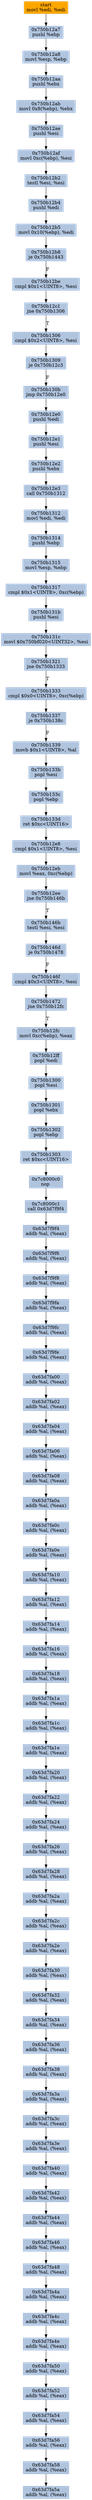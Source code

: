 digraph G {
node[shape=rectangle,style=filled,fillcolor=lightsteelblue,color=lightsteelblue]
bgcolor="transparent"
a0x750b12a5movl_edi_edi[label="start\nmovl %edi, %edi",color="lightgrey",fillcolor="orange"];
a0x750b12a7pushl_ebp[label="0x750b12a7\npushl %ebp"];
a0x750b12a8movl_esp_ebp[label="0x750b12a8\nmovl %esp, %ebp"];
a0x750b12aapushl_ebx[label="0x750b12aa\npushl %ebx"];
a0x750b12abmovl_0x8ebp__ebx[label="0x750b12ab\nmovl 0x8(%ebp), %ebx"];
a0x750b12aepushl_esi[label="0x750b12ae\npushl %esi"];
a0x750b12afmovl_0xcebp__esi[label="0x750b12af\nmovl 0xc(%ebp), %esi"];
a0x750b12b2testl_esi_esi[label="0x750b12b2\ntestl %esi, %esi"];
a0x750b12b4pushl_edi[label="0x750b12b4\npushl %edi"];
a0x750b12b5movl_0x10ebp__edi[label="0x750b12b5\nmovl 0x10(%ebp), %edi"];
a0x750b12b8je_0x750b1443[label="0x750b12b8\nje 0x750b1443"];
a0x750b12becmpl_0x1UINT8_esi[label="0x750b12be\ncmpl $0x1<UINT8>, %esi"];
a0x750b12c1jne_0x750b1306[label="0x750b12c1\njne 0x750b1306"];
a0x750b1306cmpl_0x2UINT8_esi[label="0x750b1306\ncmpl $0x2<UINT8>, %esi"];
a0x750b1309je_0x750b12c3[label="0x750b1309\nje 0x750b12c3"];
a0x750b130bjmp_0x750b12e0[label="0x750b130b\njmp 0x750b12e0"];
a0x750b12e0pushl_edi[label="0x750b12e0\npushl %edi"];
a0x750b12e1pushl_esi[label="0x750b12e1\npushl %esi"];
a0x750b12e2pushl_ebx[label="0x750b12e2\npushl %ebx"];
a0x750b12e3call_0x750b1312[label="0x750b12e3\ncall 0x750b1312"];
a0x750b1312movl_edi_edi[label="0x750b1312\nmovl %edi, %edi"];
a0x750b1314pushl_ebp[label="0x750b1314\npushl %ebp"];
a0x750b1315movl_esp_ebp[label="0x750b1315\nmovl %esp, %ebp"];
a0x750b1317cmpl_0x1UINT8_0xcebp_[label="0x750b1317\ncmpl $0x1<UINT8>, 0xc(%ebp)"];
a0x750b131bpushl_esi[label="0x750b131b\npushl %esi"];
a0x750b131cmovl_0x750bf020UINT32_esi[label="0x750b131c\nmovl $0x750bf020<UINT32>, %esi"];
a0x750b1321jne_0x750b1333[label="0x750b1321\njne 0x750b1333"];
a0x750b1333cmpl_0x0UINT8_0xcebp_[label="0x750b1333\ncmpl $0x0<UINT8>, 0xc(%ebp)"];
a0x750b1337je_0x750b138c[label="0x750b1337\nje 0x750b138c"];
a0x750b1339movb_0x1UINT8_al[label="0x750b1339\nmovb $0x1<UINT8>, %al"];
a0x750b133bpopl_esi[label="0x750b133b\npopl %esi"];
a0x750b133cpopl_ebp[label="0x750b133c\npopl %ebp"];
a0x750b133dret_0xcUINT16[label="0x750b133d\nret $0xc<UINT16>"];
a0x750b12e8cmpl_0x1UINT8_esi[label="0x750b12e8\ncmpl $0x1<UINT8>, %esi"];
a0x750b12ebmovl_eax_0xcebp_[label="0x750b12eb\nmovl %eax, 0xc(%ebp)"];
a0x750b12eejne_0x750b146b[label="0x750b12ee\njne 0x750b146b"];
a0x750b146btestl_esi_esi[label="0x750b146b\ntestl %esi, %esi"];
a0x750b146dje_0x750b1478[label="0x750b146d\nje 0x750b1478"];
a0x750b146fcmpl_0x3UINT8_esi[label="0x750b146f\ncmpl $0x3<UINT8>, %esi"];
a0x750b1472jne_0x750b12fc[label="0x750b1472\njne 0x750b12fc"];
a0x750b12fcmovl_0xcebp__eax[label="0x750b12fc\nmovl 0xc(%ebp), %eax"];
a0x750b12ffpopl_edi[label="0x750b12ff\npopl %edi"];
a0x750b1300popl_esi[label="0x750b1300\npopl %esi"];
a0x750b1301popl_ebx[label="0x750b1301\npopl %ebx"];
a0x750b1302popl_ebp[label="0x750b1302\npopl %ebp"];
a0x750b1303ret_0xcUINT16[label="0x750b1303\nret $0xc<UINT16>"];
a0x7c8000c0nop_[label="0x7c8000c0\nnop "];
a0x7c8000c1call_0x63d7f9f4[label="0x7c8000c1\ncall 0x63d7f9f4"];
a0x63d7f9f4addb_al_eax_[label="0x63d7f9f4\naddb %al, (%eax)"];
a0x63d7f9f6addb_al_eax_[label="0x63d7f9f6\naddb %al, (%eax)"];
a0x63d7f9f8addb_al_eax_[label="0x63d7f9f8\naddb %al, (%eax)"];
a0x63d7f9faaddb_al_eax_[label="0x63d7f9fa\naddb %al, (%eax)"];
a0x63d7f9fcaddb_al_eax_[label="0x63d7f9fc\naddb %al, (%eax)"];
a0x63d7f9feaddb_al_eax_[label="0x63d7f9fe\naddb %al, (%eax)"];
a0x63d7fa00addb_al_eax_[label="0x63d7fa00\naddb %al, (%eax)"];
a0x63d7fa02addb_al_eax_[label="0x63d7fa02\naddb %al, (%eax)"];
a0x63d7fa04addb_al_eax_[label="0x63d7fa04\naddb %al, (%eax)"];
a0x63d7fa06addb_al_eax_[label="0x63d7fa06\naddb %al, (%eax)"];
a0x63d7fa08addb_al_eax_[label="0x63d7fa08\naddb %al, (%eax)"];
a0x63d7fa0aaddb_al_eax_[label="0x63d7fa0a\naddb %al, (%eax)"];
a0x63d7fa0caddb_al_eax_[label="0x63d7fa0c\naddb %al, (%eax)"];
a0x63d7fa0eaddb_al_eax_[label="0x63d7fa0e\naddb %al, (%eax)"];
a0x63d7fa10addb_al_eax_[label="0x63d7fa10\naddb %al, (%eax)"];
a0x63d7fa12addb_al_eax_[label="0x63d7fa12\naddb %al, (%eax)"];
a0x63d7fa14addb_al_eax_[label="0x63d7fa14\naddb %al, (%eax)"];
a0x63d7fa16addb_al_eax_[label="0x63d7fa16\naddb %al, (%eax)"];
a0x63d7fa18addb_al_eax_[label="0x63d7fa18\naddb %al, (%eax)"];
a0x63d7fa1aaddb_al_eax_[label="0x63d7fa1a\naddb %al, (%eax)"];
a0x63d7fa1caddb_al_eax_[label="0x63d7fa1c\naddb %al, (%eax)"];
a0x63d7fa1eaddb_al_eax_[label="0x63d7fa1e\naddb %al, (%eax)"];
a0x63d7fa20addb_al_eax_[label="0x63d7fa20\naddb %al, (%eax)"];
a0x63d7fa22addb_al_eax_[label="0x63d7fa22\naddb %al, (%eax)"];
a0x63d7fa24addb_al_eax_[label="0x63d7fa24\naddb %al, (%eax)"];
a0x63d7fa26addb_al_eax_[label="0x63d7fa26\naddb %al, (%eax)"];
a0x63d7fa28addb_al_eax_[label="0x63d7fa28\naddb %al, (%eax)"];
a0x63d7fa2aaddb_al_eax_[label="0x63d7fa2a\naddb %al, (%eax)"];
a0x63d7fa2caddb_al_eax_[label="0x63d7fa2c\naddb %al, (%eax)"];
a0x63d7fa2eaddb_al_eax_[label="0x63d7fa2e\naddb %al, (%eax)"];
a0x63d7fa30addb_al_eax_[label="0x63d7fa30\naddb %al, (%eax)"];
a0x63d7fa32addb_al_eax_[label="0x63d7fa32\naddb %al, (%eax)"];
a0x63d7fa34addb_al_eax_[label="0x63d7fa34\naddb %al, (%eax)"];
a0x63d7fa36addb_al_eax_[label="0x63d7fa36\naddb %al, (%eax)"];
a0x63d7fa38addb_al_eax_[label="0x63d7fa38\naddb %al, (%eax)"];
a0x63d7fa3aaddb_al_eax_[label="0x63d7fa3a\naddb %al, (%eax)"];
a0x63d7fa3caddb_al_eax_[label="0x63d7fa3c\naddb %al, (%eax)"];
a0x63d7fa3eaddb_al_eax_[label="0x63d7fa3e\naddb %al, (%eax)"];
a0x63d7fa40addb_al_eax_[label="0x63d7fa40\naddb %al, (%eax)"];
a0x63d7fa42addb_al_eax_[label="0x63d7fa42\naddb %al, (%eax)"];
a0x63d7fa44addb_al_eax_[label="0x63d7fa44\naddb %al, (%eax)"];
a0x63d7fa46addb_al_eax_[label="0x63d7fa46\naddb %al, (%eax)"];
a0x63d7fa48addb_al_eax_[label="0x63d7fa48\naddb %al, (%eax)"];
a0x63d7fa4aaddb_al_eax_[label="0x63d7fa4a\naddb %al, (%eax)"];
a0x63d7fa4caddb_al_eax_[label="0x63d7fa4c\naddb %al, (%eax)"];
a0x63d7fa4eaddb_al_eax_[label="0x63d7fa4e\naddb %al, (%eax)"];
a0x63d7fa50addb_al_eax_[label="0x63d7fa50\naddb %al, (%eax)"];
a0x63d7fa52addb_al_eax_[label="0x63d7fa52\naddb %al, (%eax)"];
a0x63d7fa54addb_al_eax_[label="0x63d7fa54\naddb %al, (%eax)"];
a0x63d7fa56addb_al_eax_[label="0x63d7fa56\naddb %al, (%eax)"];
a0x63d7fa58addb_al_eax_[label="0x63d7fa58\naddb %al, (%eax)"];
a0x63d7fa5aaddb_al_eax_[label="0x63d7fa5a\naddb %al, (%eax)"];
a0x750b12a5movl_edi_edi -> a0x750b12a7pushl_ebp [color="#000000"];
a0x750b12a7pushl_ebp -> a0x750b12a8movl_esp_ebp [color="#000000"];
a0x750b12a8movl_esp_ebp -> a0x750b12aapushl_ebx [color="#000000"];
a0x750b12aapushl_ebx -> a0x750b12abmovl_0x8ebp__ebx [color="#000000"];
a0x750b12abmovl_0x8ebp__ebx -> a0x750b12aepushl_esi [color="#000000"];
a0x750b12aepushl_esi -> a0x750b12afmovl_0xcebp__esi [color="#000000"];
a0x750b12afmovl_0xcebp__esi -> a0x750b12b2testl_esi_esi [color="#000000"];
a0x750b12b2testl_esi_esi -> a0x750b12b4pushl_edi [color="#000000"];
a0x750b12b4pushl_edi -> a0x750b12b5movl_0x10ebp__edi [color="#000000"];
a0x750b12b5movl_0x10ebp__edi -> a0x750b12b8je_0x750b1443 [color="#000000"];
a0x750b12b8je_0x750b1443 -> a0x750b12becmpl_0x1UINT8_esi [color="#000000",label="F"];
a0x750b12becmpl_0x1UINT8_esi -> a0x750b12c1jne_0x750b1306 [color="#000000"];
a0x750b12c1jne_0x750b1306 -> a0x750b1306cmpl_0x2UINT8_esi [color="#000000",label="T"];
a0x750b1306cmpl_0x2UINT8_esi -> a0x750b1309je_0x750b12c3 [color="#000000"];
a0x750b1309je_0x750b12c3 -> a0x750b130bjmp_0x750b12e0 [color="#000000",label="F"];
a0x750b130bjmp_0x750b12e0 -> a0x750b12e0pushl_edi [color="#000000"];
a0x750b12e0pushl_edi -> a0x750b12e1pushl_esi [color="#000000"];
a0x750b12e1pushl_esi -> a0x750b12e2pushl_ebx [color="#000000"];
a0x750b12e2pushl_ebx -> a0x750b12e3call_0x750b1312 [color="#000000"];
a0x750b12e3call_0x750b1312 -> a0x750b1312movl_edi_edi [color="#000000"];
a0x750b1312movl_edi_edi -> a0x750b1314pushl_ebp [color="#000000"];
a0x750b1314pushl_ebp -> a0x750b1315movl_esp_ebp [color="#000000"];
a0x750b1315movl_esp_ebp -> a0x750b1317cmpl_0x1UINT8_0xcebp_ [color="#000000"];
a0x750b1317cmpl_0x1UINT8_0xcebp_ -> a0x750b131bpushl_esi [color="#000000"];
a0x750b131bpushl_esi -> a0x750b131cmovl_0x750bf020UINT32_esi [color="#000000"];
a0x750b131cmovl_0x750bf020UINT32_esi -> a0x750b1321jne_0x750b1333 [color="#000000"];
a0x750b1321jne_0x750b1333 -> a0x750b1333cmpl_0x0UINT8_0xcebp_ [color="#000000",label="T"];
a0x750b1333cmpl_0x0UINT8_0xcebp_ -> a0x750b1337je_0x750b138c [color="#000000"];
a0x750b1337je_0x750b138c -> a0x750b1339movb_0x1UINT8_al [color="#000000",label="F"];
a0x750b1339movb_0x1UINT8_al -> a0x750b133bpopl_esi [color="#000000"];
a0x750b133bpopl_esi -> a0x750b133cpopl_ebp [color="#000000"];
a0x750b133cpopl_ebp -> a0x750b133dret_0xcUINT16 [color="#000000"];
a0x750b133dret_0xcUINT16 -> a0x750b12e8cmpl_0x1UINT8_esi [color="#000000"];
a0x750b12e8cmpl_0x1UINT8_esi -> a0x750b12ebmovl_eax_0xcebp_ [color="#000000"];
a0x750b12ebmovl_eax_0xcebp_ -> a0x750b12eejne_0x750b146b [color="#000000"];
a0x750b12eejne_0x750b146b -> a0x750b146btestl_esi_esi [color="#000000",label="T"];
a0x750b146btestl_esi_esi -> a0x750b146dje_0x750b1478 [color="#000000"];
a0x750b146dje_0x750b1478 -> a0x750b146fcmpl_0x3UINT8_esi [color="#000000",label="F"];
a0x750b146fcmpl_0x3UINT8_esi -> a0x750b1472jne_0x750b12fc [color="#000000"];
a0x750b1472jne_0x750b12fc -> a0x750b12fcmovl_0xcebp__eax [color="#000000",label="T"];
a0x750b12fcmovl_0xcebp__eax -> a0x750b12ffpopl_edi [color="#000000"];
a0x750b12ffpopl_edi -> a0x750b1300popl_esi [color="#000000"];
a0x750b1300popl_esi -> a0x750b1301popl_ebx [color="#000000"];
a0x750b1301popl_ebx -> a0x750b1302popl_ebp [color="#000000"];
a0x750b1302popl_ebp -> a0x750b1303ret_0xcUINT16 [color="#000000"];
a0x750b1303ret_0xcUINT16 -> a0x7c8000c0nop_ [color="#000000"];
a0x7c8000c0nop_ -> a0x7c8000c1call_0x63d7f9f4 [color="#000000"];
a0x7c8000c1call_0x63d7f9f4 -> a0x63d7f9f4addb_al_eax_ [color="#000000"];
a0x63d7f9f4addb_al_eax_ -> a0x63d7f9f6addb_al_eax_ [color="#000000"];
a0x63d7f9f6addb_al_eax_ -> a0x63d7f9f8addb_al_eax_ [color="#000000"];
a0x63d7f9f8addb_al_eax_ -> a0x63d7f9faaddb_al_eax_ [color="#000000"];
a0x63d7f9faaddb_al_eax_ -> a0x63d7f9fcaddb_al_eax_ [color="#000000"];
a0x63d7f9fcaddb_al_eax_ -> a0x63d7f9feaddb_al_eax_ [color="#000000"];
a0x63d7f9feaddb_al_eax_ -> a0x63d7fa00addb_al_eax_ [color="#000000"];
a0x63d7fa00addb_al_eax_ -> a0x63d7fa02addb_al_eax_ [color="#000000"];
a0x63d7fa02addb_al_eax_ -> a0x63d7fa04addb_al_eax_ [color="#000000"];
a0x63d7fa04addb_al_eax_ -> a0x63d7fa06addb_al_eax_ [color="#000000"];
a0x63d7fa06addb_al_eax_ -> a0x63d7fa08addb_al_eax_ [color="#000000"];
a0x63d7fa08addb_al_eax_ -> a0x63d7fa0aaddb_al_eax_ [color="#000000"];
a0x63d7fa0aaddb_al_eax_ -> a0x63d7fa0caddb_al_eax_ [color="#000000"];
a0x63d7fa0caddb_al_eax_ -> a0x63d7fa0eaddb_al_eax_ [color="#000000"];
a0x63d7fa0eaddb_al_eax_ -> a0x63d7fa10addb_al_eax_ [color="#000000"];
a0x63d7fa10addb_al_eax_ -> a0x63d7fa12addb_al_eax_ [color="#000000"];
a0x63d7fa12addb_al_eax_ -> a0x63d7fa14addb_al_eax_ [color="#000000"];
a0x63d7fa14addb_al_eax_ -> a0x63d7fa16addb_al_eax_ [color="#000000"];
a0x63d7fa16addb_al_eax_ -> a0x63d7fa18addb_al_eax_ [color="#000000"];
a0x63d7fa18addb_al_eax_ -> a0x63d7fa1aaddb_al_eax_ [color="#000000"];
a0x63d7fa1aaddb_al_eax_ -> a0x63d7fa1caddb_al_eax_ [color="#000000"];
a0x63d7fa1caddb_al_eax_ -> a0x63d7fa1eaddb_al_eax_ [color="#000000"];
a0x63d7fa1eaddb_al_eax_ -> a0x63d7fa20addb_al_eax_ [color="#000000"];
a0x63d7fa20addb_al_eax_ -> a0x63d7fa22addb_al_eax_ [color="#000000"];
a0x63d7fa22addb_al_eax_ -> a0x63d7fa24addb_al_eax_ [color="#000000"];
a0x63d7fa24addb_al_eax_ -> a0x63d7fa26addb_al_eax_ [color="#000000"];
a0x63d7fa26addb_al_eax_ -> a0x63d7fa28addb_al_eax_ [color="#000000"];
a0x63d7fa28addb_al_eax_ -> a0x63d7fa2aaddb_al_eax_ [color="#000000"];
a0x63d7fa2aaddb_al_eax_ -> a0x63d7fa2caddb_al_eax_ [color="#000000"];
a0x63d7fa2caddb_al_eax_ -> a0x63d7fa2eaddb_al_eax_ [color="#000000"];
a0x63d7fa2eaddb_al_eax_ -> a0x63d7fa30addb_al_eax_ [color="#000000"];
a0x63d7fa30addb_al_eax_ -> a0x63d7fa32addb_al_eax_ [color="#000000"];
a0x63d7fa32addb_al_eax_ -> a0x63d7fa34addb_al_eax_ [color="#000000"];
a0x63d7fa34addb_al_eax_ -> a0x63d7fa36addb_al_eax_ [color="#000000"];
a0x63d7fa36addb_al_eax_ -> a0x63d7fa38addb_al_eax_ [color="#000000"];
a0x63d7fa38addb_al_eax_ -> a0x63d7fa3aaddb_al_eax_ [color="#000000"];
a0x63d7fa3aaddb_al_eax_ -> a0x63d7fa3caddb_al_eax_ [color="#000000"];
a0x63d7fa3caddb_al_eax_ -> a0x63d7fa3eaddb_al_eax_ [color="#000000"];
a0x63d7fa3eaddb_al_eax_ -> a0x63d7fa40addb_al_eax_ [color="#000000"];
a0x63d7fa40addb_al_eax_ -> a0x63d7fa42addb_al_eax_ [color="#000000"];
a0x63d7fa42addb_al_eax_ -> a0x63d7fa44addb_al_eax_ [color="#000000"];
a0x63d7fa44addb_al_eax_ -> a0x63d7fa46addb_al_eax_ [color="#000000"];
a0x63d7fa46addb_al_eax_ -> a0x63d7fa48addb_al_eax_ [color="#000000"];
a0x63d7fa48addb_al_eax_ -> a0x63d7fa4aaddb_al_eax_ [color="#000000"];
a0x63d7fa4aaddb_al_eax_ -> a0x63d7fa4caddb_al_eax_ [color="#000000"];
a0x63d7fa4caddb_al_eax_ -> a0x63d7fa4eaddb_al_eax_ [color="#000000"];
a0x63d7fa4eaddb_al_eax_ -> a0x63d7fa50addb_al_eax_ [color="#000000"];
a0x63d7fa50addb_al_eax_ -> a0x63d7fa52addb_al_eax_ [color="#000000"];
a0x63d7fa52addb_al_eax_ -> a0x63d7fa54addb_al_eax_ [color="#000000"];
a0x63d7fa54addb_al_eax_ -> a0x63d7fa56addb_al_eax_ [color="#000000"];
a0x63d7fa56addb_al_eax_ -> a0x63d7fa58addb_al_eax_ [color="#000000"];
a0x63d7fa58addb_al_eax_ -> a0x63d7fa5aaddb_al_eax_ [color="#000000"];
}
